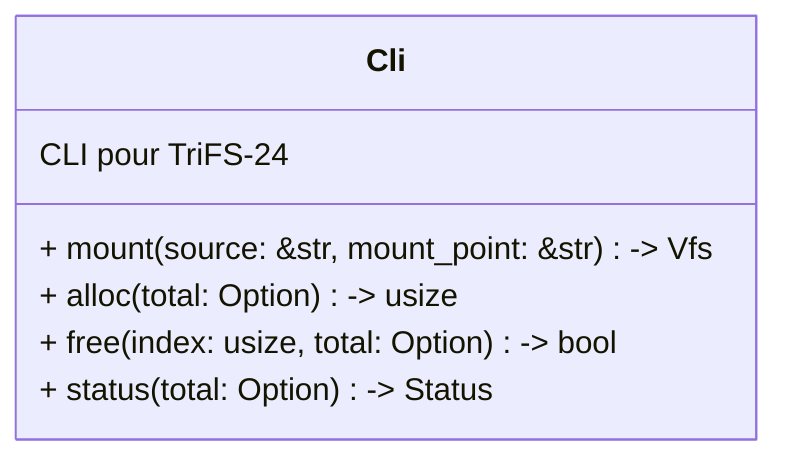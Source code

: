 classDiagram
    class Cli {
        + mount(source: &str, mount_point: &str) -> Vfs
        + alloc(total: Option<usize>) -> usize
        + free(index: usize, total: Option<usize>) -> bool
        + status(total: Option<usize>) -> Status
    }
    Cli : CLI pour TriFS-24
